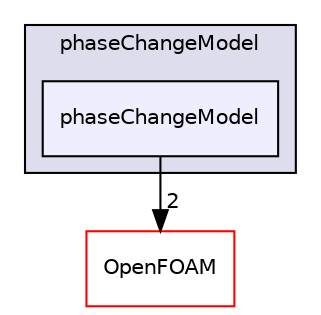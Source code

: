 digraph "src/regionModels/surfaceFilmModels/submodels/thermo/phaseChangeModel/phaseChangeModel" {
  bgcolor=transparent;
  compound=true
  node [ fontsize="10", fontname="Helvetica"];
  edge [ labelfontsize="10", labelfontname="Helvetica"];
  subgraph clusterdir_e0141a5d986b16ca177ac1706b95d43f {
    graph [ bgcolor="#ddddee", pencolor="black", label="phaseChangeModel" fontname="Helvetica", fontsize="10", URL="dir_e0141a5d986b16ca177ac1706b95d43f.html"]
  dir_57b9291e2df3bb2947aa8749b18de617 [shape=box, label="phaseChangeModel", style="filled", fillcolor="#eeeeff", pencolor="black", URL="dir_57b9291e2df3bb2947aa8749b18de617.html"];
  }
  dir_c5473ff19b20e6ec4dfe5c310b3778a8 [shape=box label="OpenFOAM" color="red" URL="dir_c5473ff19b20e6ec4dfe5c310b3778a8.html"];
  dir_57b9291e2df3bb2947aa8749b18de617->dir_c5473ff19b20e6ec4dfe5c310b3778a8 [headlabel="2", labeldistance=1.5 headhref="dir_002577_001929.html"];
}

